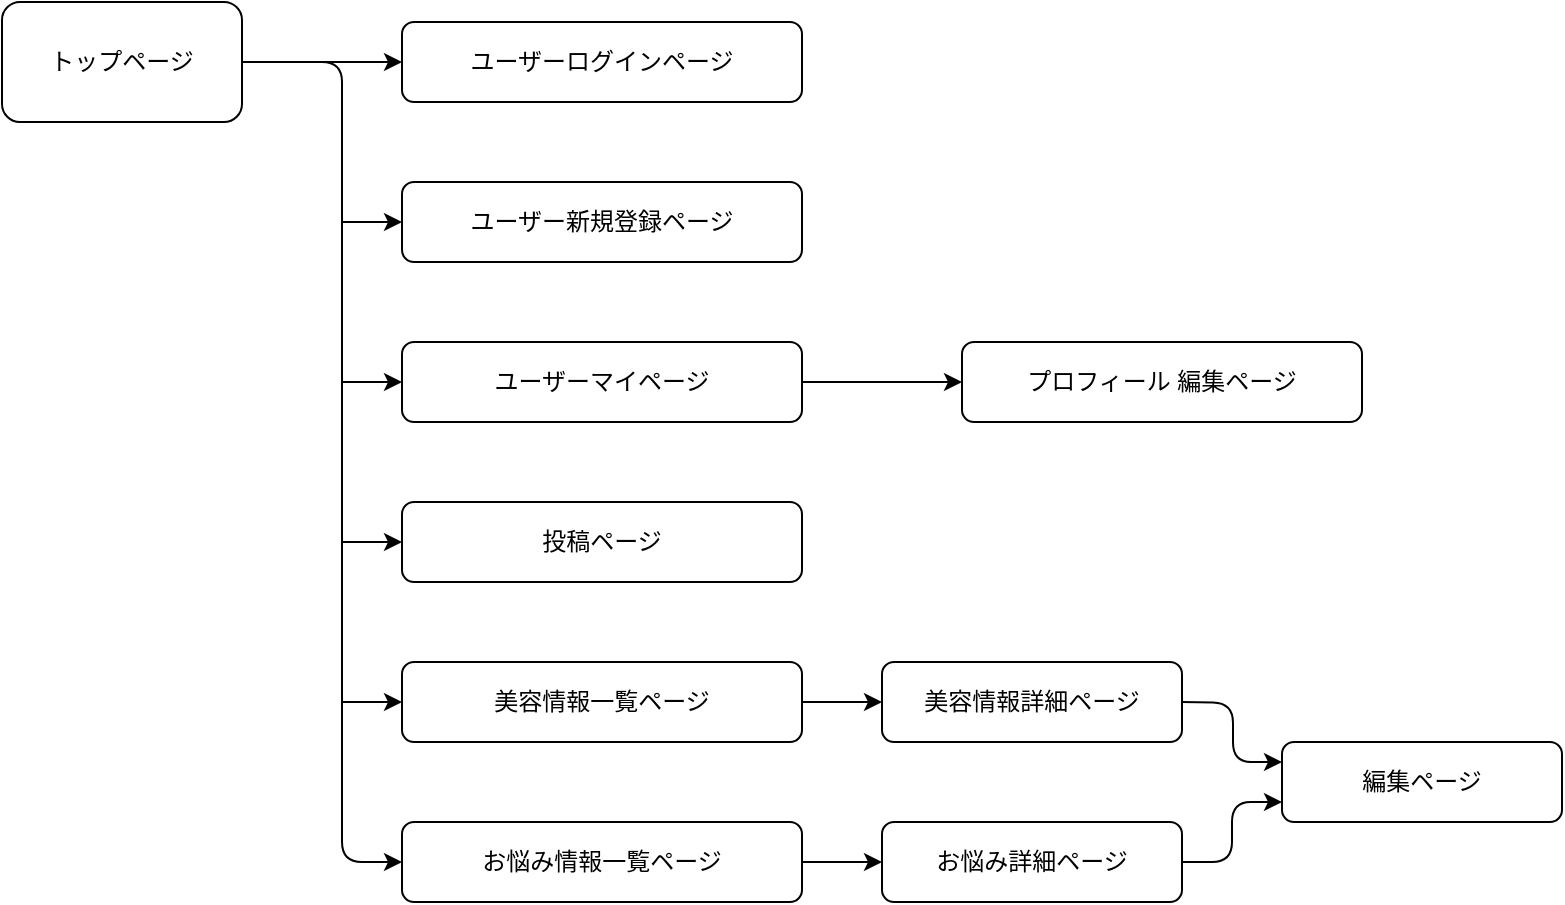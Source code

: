 <mxfile>
    <diagram id="9tWo48AEIrjhLxDHt0N1" name="ページ1">
        <mxGraphModel dx="437" dy="569" grid="1" gridSize="10" guides="1" tooltips="1" connect="1" arrows="1" fold="1" page="1" pageScale="1" pageWidth="827" pageHeight="1169" math="0" shadow="0">
            <root>
                <mxCell id="0"/>
                <mxCell id="1" parent="0"/>
                <mxCell id="10" style="edgeStyle=orthogonalEdgeStyle;html=1;exitX=1;exitY=0.5;exitDx=0;exitDy=0;" parent="1" source="2" target="9" edge="1">
                    <mxGeometry relative="1" as="geometry">
                        <mxPoint x="170" y="472" as="targetPoint"/>
                        <Array as="points">
                            <mxPoint x="170" y="60"/>
                            <mxPoint x="170" y="460"/>
                        </Array>
                    </mxGeometry>
                </mxCell>
                <mxCell id="12" value="" style="edgeStyle=none;html=1;" parent="1" source="2" target="3" edge="1">
                    <mxGeometry relative="1" as="geometry"/>
                </mxCell>
                <mxCell id="2" value="トップページ" style="rounded=1;whiteSpace=wrap;html=1;" parent="1" vertex="1">
                    <mxGeometry y="30" width="120" height="60" as="geometry"/>
                </mxCell>
                <mxCell id="3" value="ユーザーログインページ" style="rounded=1;whiteSpace=wrap;html=1;" parent="1" vertex="1">
                    <mxGeometry x="200" y="40" width="200" height="40" as="geometry"/>
                </mxCell>
                <mxCell id="13" style="edgeStyle=orthogonalEdgeStyle;html=1;exitX=0;exitY=0.5;exitDx=0;exitDy=0;endArrow=none;endFill=0;startArrow=classic;startFill=1;" parent="1" source="5" edge="1">
                    <mxGeometry relative="1" as="geometry">
                        <mxPoint x="170" y="140" as="targetPoint"/>
                    </mxGeometry>
                </mxCell>
                <mxCell id="5" value="ユーザー新規登録ページ" style="rounded=1;whiteSpace=wrap;html=1;" parent="1" vertex="1">
                    <mxGeometry x="200" y="120" width="200" height="40" as="geometry"/>
                </mxCell>
                <mxCell id="14" style="edgeStyle=orthogonalEdgeStyle;html=1;exitX=0;exitY=0.5;exitDx=0;exitDy=0;startArrow=classic;startFill=1;endArrow=none;endFill=0;" parent="1" source="6" edge="1">
                    <mxGeometry relative="1" as="geometry">
                        <mxPoint x="170" y="220" as="targetPoint"/>
                    </mxGeometry>
                </mxCell>
                <mxCell id="17" style="edgeStyle=orthogonalEdgeStyle;html=1;exitX=1;exitY=0.5;exitDx=0;exitDy=0;startArrow=none;startFill=0;endArrow=classic;endFill=1;" parent="1" source="6" edge="1">
                    <mxGeometry relative="1" as="geometry">
                        <mxPoint x="480" y="220" as="targetPoint"/>
                        <Array as="points">
                            <mxPoint x="430" y="220"/>
                            <mxPoint x="430" y="220"/>
                        </Array>
                    </mxGeometry>
                </mxCell>
                <mxCell id="6" value="ユーザーマイページ" style="rounded=1;whiteSpace=wrap;html=1;" parent="1" vertex="1">
                    <mxGeometry x="200" y="200" width="200" height="40" as="geometry"/>
                </mxCell>
                <mxCell id="16" style="edgeStyle=orthogonalEdgeStyle;html=1;exitX=0;exitY=0.5;exitDx=0;exitDy=0;startArrow=classic;startFill=1;endArrow=none;endFill=0;" parent="1" source="7" edge="1">
                    <mxGeometry relative="1" as="geometry">
                        <mxPoint x="170" y="380" as="targetPoint"/>
                    </mxGeometry>
                </mxCell>
                <mxCell id="45" style="edgeStyle=orthogonalEdgeStyle;html=1;exitX=1;exitY=0.5;exitDx=0;exitDy=0;entryX=0;entryY=0.5;entryDx=0;entryDy=0;startArrow=none;startFill=0;endArrow=classic;endFill=1;" parent="1" source="7" target="25" edge="1">
                    <mxGeometry relative="1" as="geometry"/>
                </mxCell>
                <mxCell id="7" value="美容情報一覧ページ" style="rounded=1;whiteSpace=wrap;html=1;" parent="1" vertex="1">
                    <mxGeometry x="200" y="360" width="200" height="40" as="geometry"/>
                </mxCell>
                <mxCell id="15" style="edgeStyle=orthogonalEdgeStyle;html=1;exitX=0;exitY=0.5;exitDx=0;exitDy=0;startArrow=classic;startFill=1;endArrow=none;endFill=0;" parent="1" source="8" edge="1">
                    <mxGeometry relative="1" as="geometry">
                        <mxPoint x="170" y="300" as="targetPoint"/>
                    </mxGeometry>
                </mxCell>
                <mxCell id="8" value="投稿ページ" style="rounded=1;whiteSpace=wrap;html=1;" parent="1" vertex="1">
                    <mxGeometry x="200" y="280" width="200" height="40" as="geometry"/>
                </mxCell>
                <mxCell id="46" style="edgeStyle=orthogonalEdgeStyle;html=1;exitX=1;exitY=0.5;exitDx=0;exitDy=0;entryX=0;entryY=0.5;entryDx=0;entryDy=0;startArrow=none;startFill=0;endArrow=classic;endFill=1;" parent="1" source="9" target="24" edge="1">
                    <mxGeometry relative="1" as="geometry"/>
                </mxCell>
                <mxCell id="9" value="お悩み情報一覧ページ" style="rounded=1;whiteSpace=wrap;html=1;" parent="1" vertex="1">
                    <mxGeometry x="200" y="440" width="200" height="40" as="geometry"/>
                </mxCell>
                <mxCell id="19" value="プロフィール 編集ページ" style="rounded=1;whiteSpace=wrap;html=1;" parent="1" vertex="1">
                    <mxGeometry x="480" y="200" width="200" height="40" as="geometry"/>
                </mxCell>
                <mxCell id="50" style="edgeStyle=orthogonalEdgeStyle;html=1;exitX=1;exitY=0.5;exitDx=0;exitDy=0;entryX=0;entryY=0.75;entryDx=0;entryDy=0;startArrow=none;startFill=0;endArrow=classic;endFill=1;" parent="1" source="24" target="30" edge="1">
                    <mxGeometry relative="1" as="geometry">
                        <mxPoint x="640" y="460" as="targetPoint"/>
                    </mxGeometry>
                </mxCell>
                <mxCell id="24" value="お悩み詳細ページ" style="rounded=1;whiteSpace=wrap;html=1;" parent="1" vertex="1">
                    <mxGeometry x="440" y="440" width="150" height="40" as="geometry"/>
                </mxCell>
                <mxCell id="25" value="美容情報詳細ページ" style="rounded=1;whiteSpace=wrap;html=1;" parent="1" vertex="1">
                    <mxGeometry x="440" y="360" width="150" height="40" as="geometry"/>
                </mxCell>
                <mxCell id="30" value="編集ページ" style="rounded=1;whiteSpace=wrap;html=1;" parent="1" vertex="1">
                    <mxGeometry x="640" y="400" width="140" height="40" as="geometry"/>
                </mxCell>
                <mxCell id="51" style="edgeStyle=orthogonalEdgeStyle;html=1;exitX=1;exitY=0.5;exitDx=0;exitDy=0;entryX=0;entryY=0.25;entryDx=0;entryDy=0;startArrow=none;startFill=0;endArrow=classic;endFill=1;" edge="1" parent="1" target="30">
                    <mxGeometry relative="1" as="geometry">
                        <mxPoint x="590" y="380" as="sourcePoint"/>
                        <mxPoint x="640" y="350" as="targetPoint"/>
                    </mxGeometry>
                </mxCell>
            </root>
        </mxGraphModel>
    </diagram>
</mxfile>